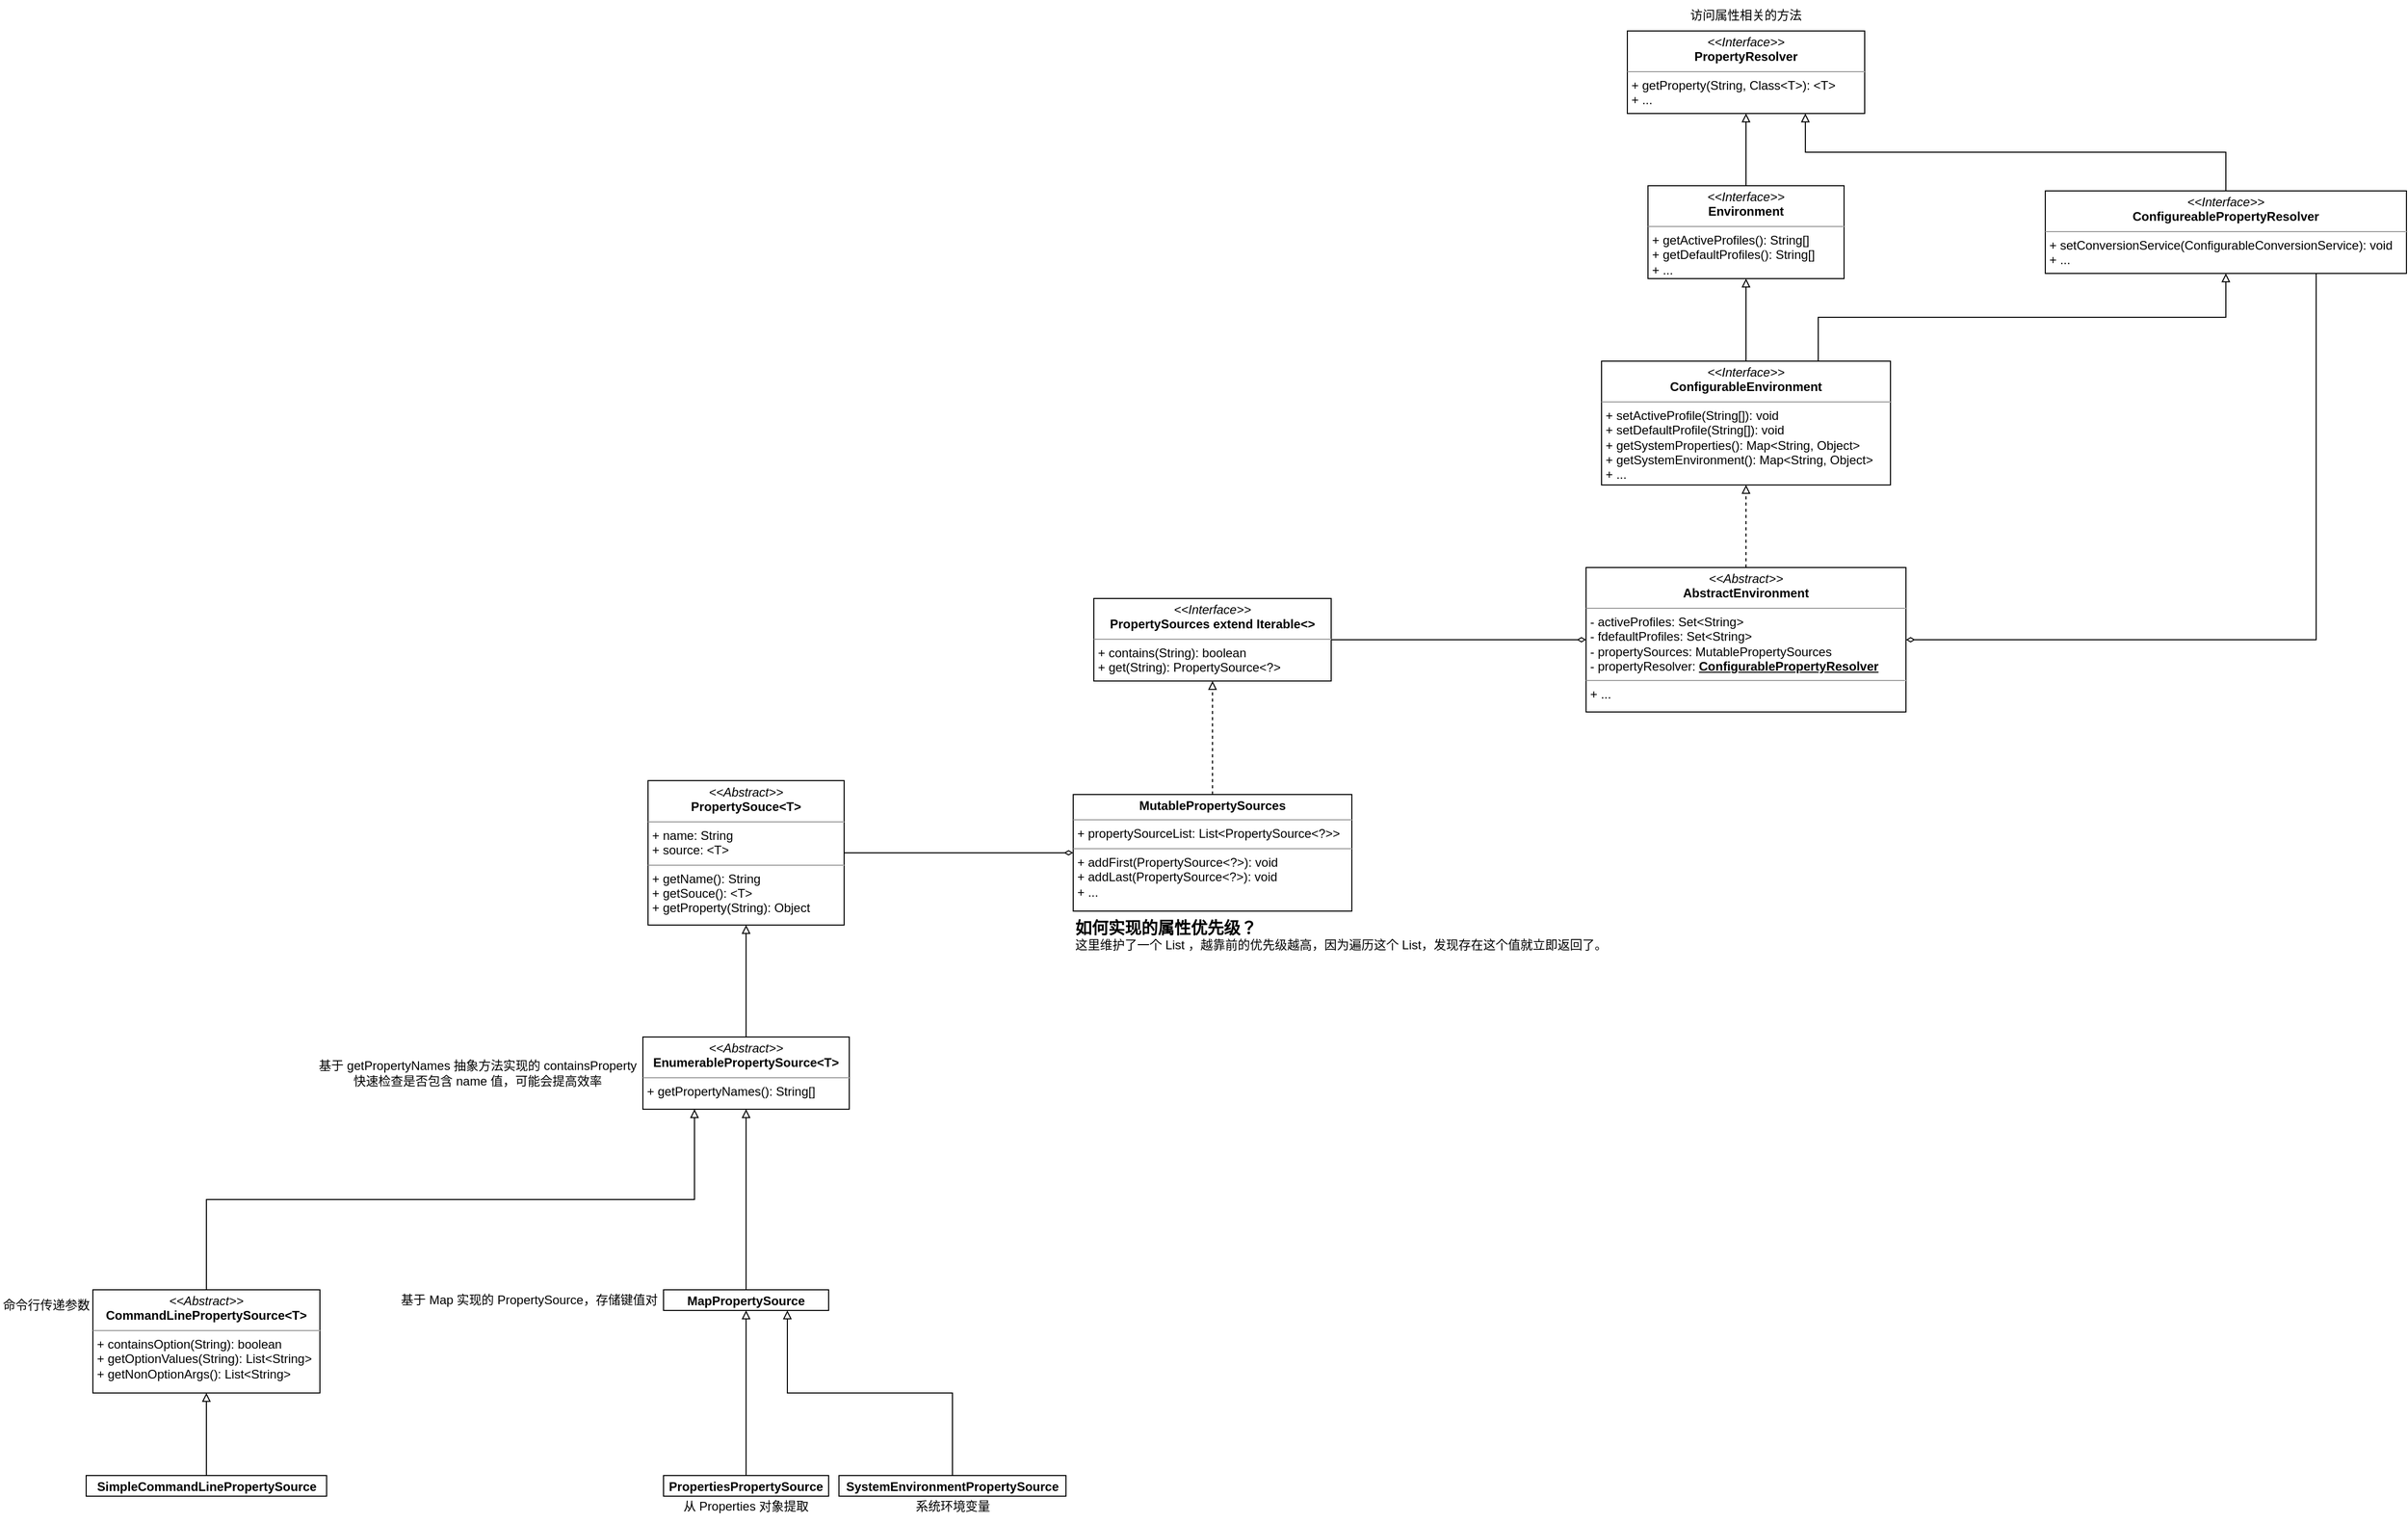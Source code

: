 <mxfile version="22.1.21" type="device">
  <diagram name="第 1 页" id="muNnYNmXHgsADD0GqcqU">
    <mxGraphModel dx="3010" dy="1259" grid="1" gridSize="10" guides="1" tooltips="1" connect="1" arrows="1" fold="1" page="1" pageScale="1" pageWidth="827" pageHeight="1169" math="0" shadow="0">
      <root>
        <mxCell id="0" />
        <mxCell id="1" parent="0" />
        <mxCell id="s8eFsOCSGHVcZ1h7DnvA-1" value="&lt;p style=&quot;margin:0px;margin-top:4px;text-align:center;&quot;&gt;&lt;i&gt;&amp;lt;&amp;lt;Interface&amp;gt;&amp;gt;&lt;/i&gt;&lt;br&gt;&lt;b&gt;PropertyResolver&lt;/b&gt;&lt;/p&gt;&lt;hr size=&quot;1&quot;&gt;&lt;p style=&quot;margin:0px;margin-left:4px;&quot;&gt;+ getProperty(String, Class&amp;lt;T&amp;gt;): &amp;lt;T&amp;gt;&lt;br&gt;+ ...&lt;/p&gt;" style="verticalAlign=top;align=left;overflow=fill;fontSize=12;fontFamily=Helvetica;html=1;whiteSpace=wrap;" vertex="1" parent="1">
          <mxGeometry x="825" y="360" width="230" height="80" as="geometry" />
        </mxCell>
        <mxCell id="s8eFsOCSGHVcZ1h7DnvA-2" value="访问属性相关的方法" style="text;html=1;strokeColor=none;fillColor=none;align=center;verticalAlign=middle;whiteSpace=wrap;rounded=0;" vertex="1" parent="1">
          <mxGeometry x="875" y="330" width="130" height="30" as="geometry" />
        </mxCell>
        <mxCell id="s8eFsOCSGHVcZ1h7DnvA-7" style="edgeStyle=orthogonalEdgeStyle;rounded=0;orthogonalLoop=1;jettySize=auto;html=1;exitX=0.5;exitY=0;exitDx=0;exitDy=0;endArrow=block;endFill=0;" edge="1" parent="1" source="s8eFsOCSGHVcZ1h7DnvA-3" target="s8eFsOCSGHVcZ1h7DnvA-1">
          <mxGeometry relative="1" as="geometry" />
        </mxCell>
        <mxCell id="s8eFsOCSGHVcZ1h7DnvA-3" value="&lt;p style=&quot;margin:0px;margin-top:4px;text-align:center;&quot;&gt;&lt;i&gt;&amp;lt;&amp;lt;Interface&amp;gt;&amp;gt;&lt;/i&gt;&lt;br&gt;&lt;b&gt;Environment&lt;/b&gt;&lt;/p&gt;&lt;hr size=&quot;1&quot;&gt;&lt;p style=&quot;margin:0px;margin-left:4px;&quot;&gt;+ getActiveProfiles(): String[]&lt;br&gt;+ getDefaultProfiles(): String[]&lt;/p&gt;&lt;p style=&quot;margin:0px;margin-left:4px;&quot;&gt;+ ...&lt;/p&gt;" style="verticalAlign=top;align=left;overflow=fill;fontSize=12;fontFamily=Helvetica;html=1;whiteSpace=wrap;" vertex="1" parent="1">
          <mxGeometry x="845" y="510" width="190" height="90" as="geometry" />
        </mxCell>
        <mxCell id="s8eFsOCSGHVcZ1h7DnvA-8" style="edgeStyle=orthogonalEdgeStyle;rounded=0;orthogonalLoop=1;jettySize=auto;html=1;exitX=0.5;exitY=0;exitDx=0;exitDy=0;entryX=0.75;entryY=1;entryDx=0;entryDy=0;endArrow=block;endFill=0;" edge="1" parent="1" source="s8eFsOCSGHVcZ1h7DnvA-4" target="s8eFsOCSGHVcZ1h7DnvA-1">
          <mxGeometry relative="1" as="geometry" />
        </mxCell>
        <mxCell id="s8eFsOCSGHVcZ1h7DnvA-12" style="edgeStyle=orthogonalEdgeStyle;rounded=0;orthogonalLoop=1;jettySize=auto;html=1;exitX=0.75;exitY=1;exitDx=0;exitDy=0;entryX=1;entryY=0.5;entryDx=0;entryDy=0;endArrow=diamondThin;endFill=0;" edge="1" parent="1" source="s8eFsOCSGHVcZ1h7DnvA-4" target="s8eFsOCSGHVcZ1h7DnvA-6">
          <mxGeometry relative="1" as="geometry" />
        </mxCell>
        <mxCell id="s8eFsOCSGHVcZ1h7DnvA-4" value="&lt;p style=&quot;margin:0px;margin-top:4px;text-align:center;&quot;&gt;&lt;i&gt;&amp;lt;&amp;lt;Interface&amp;gt;&amp;gt;&lt;/i&gt;&lt;br&gt;&lt;b&gt;ConfigureablePropertyResolver&lt;/b&gt;&lt;/p&gt;&lt;hr size=&quot;1&quot;&gt;&lt;p style=&quot;margin:0px;margin-left:4px;&quot;&gt;+ setConversionService(ConfigurableConversionService): void&lt;br&gt;+ ...&lt;/p&gt;" style="verticalAlign=top;align=left;overflow=fill;fontSize=12;fontFamily=Helvetica;html=1;whiteSpace=wrap;" vertex="1" parent="1">
          <mxGeometry x="1230" y="515" width="350" height="80" as="geometry" />
        </mxCell>
        <mxCell id="s8eFsOCSGHVcZ1h7DnvA-9" style="edgeStyle=orthogonalEdgeStyle;rounded=0;orthogonalLoop=1;jettySize=auto;html=1;exitX=0.5;exitY=0;exitDx=0;exitDy=0;endArrow=block;endFill=0;" edge="1" parent="1" source="s8eFsOCSGHVcZ1h7DnvA-5" target="s8eFsOCSGHVcZ1h7DnvA-3">
          <mxGeometry relative="1" as="geometry" />
        </mxCell>
        <mxCell id="s8eFsOCSGHVcZ1h7DnvA-10" style="edgeStyle=orthogonalEdgeStyle;rounded=0;orthogonalLoop=1;jettySize=auto;html=1;exitX=0.75;exitY=0;exitDx=0;exitDy=0;endArrow=block;endFill=0;" edge="1" parent="1" source="s8eFsOCSGHVcZ1h7DnvA-5" target="s8eFsOCSGHVcZ1h7DnvA-4">
          <mxGeometry relative="1" as="geometry" />
        </mxCell>
        <mxCell id="s8eFsOCSGHVcZ1h7DnvA-5" value="&lt;p style=&quot;margin:0px;margin-top:4px;text-align:center;&quot;&gt;&lt;i&gt;&amp;lt;&amp;lt;Interface&amp;gt;&amp;gt;&lt;/i&gt;&lt;br&gt;&lt;b&gt;ConfigurableEnvironment&lt;/b&gt;&lt;/p&gt;&lt;hr size=&quot;1&quot;&gt;&lt;p style=&quot;margin:0px;margin-left:4px;&quot;&gt;+ setActiveProfile(String[]): void&lt;br&gt;+ setDefaultProfile(String[]): void&lt;/p&gt;&lt;p style=&quot;margin:0px;margin-left:4px;&quot;&gt;+ getSystemProperties(): Map&amp;lt;String, Object&amp;gt;&lt;/p&gt;&lt;p style=&quot;margin:0px;margin-left:4px;&quot;&gt;+ getSystemEnvironment(): Map&amp;lt;String, Object&amp;gt;&lt;/p&gt;&lt;p style=&quot;margin:0px;margin-left:4px;&quot;&gt;+ ...&lt;/p&gt;" style="verticalAlign=top;align=left;overflow=fill;fontSize=12;fontFamily=Helvetica;html=1;whiteSpace=wrap;" vertex="1" parent="1">
          <mxGeometry x="800" y="680" width="280" height="120" as="geometry" />
        </mxCell>
        <mxCell id="s8eFsOCSGHVcZ1h7DnvA-11" style="edgeStyle=orthogonalEdgeStyle;rounded=0;orthogonalLoop=1;jettySize=auto;html=1;exitX=0.5;exitY=0;exitDx=0;exitDy=0;entryX=0.5;entryY=1;entryDx=0;entryDy=0;endArrow=block;endFill=0;dashed=1;" edge="1" parent="1" source="s8eFsOCSGHVcZ1h7DnvA-6" target="s8eFsOCSGHVcZ1h7DnvA-5">
          <mxGeometry relative="1" as="geometry" />
        </mxCell>
        <mxCell id="s8eFsOCSGHVcZ1h7DnvA-6" value="&lt;p style=&quot;margin:0px;margin-top:4px;text-align:center;&quot;&gt;&lt;i&gt;&amp;lt;&amp;lt;Abstract&amp;gt;&amp;gt;&lt;/i&gt;&lt;br&gt;&lt;b&gt;AbstractEnvironment&lt;/b&gt;&lt;/p&gt;&lt;hr size=&quot;1&quot;&gt;&lt;p style=&quot;margin:0px;margin-left:4px;&quot;&gt;- activeProfiles: Set&amp;lt;String&amp;gt;&lt;br&gt;- fdefaultProfiles: Set&amp;lt;String&amp;gt;&lt;/p&gt;&lt;p style=&quot;margin:0px;margin-left:4px;&quot;&gt;- propertySources: MutablePropertySources&lt;/p&gt;&lt;p style=&quot;margin:0px;margin-left:4px;&quot;&gt;- propertyResolver: &lt;b&gt;&lt;u&gt;ConfigurablePropertyResolver&lt;/u&gt;&lt;/b&gt;&lt;/p&gt;&lt;hr size=&quot;1&quot;&gt;&lt;p style=&quot;margin:0px;margin-left:4px;&quot;&gt;+ ...&lt;/p&gt;" style="verticalAlign=top;align=left;overflow=fill;fontSize=12;fontFamily=Helvetica;html=1;whiteSpace=wrap;" vertex="1" parent="1">
          <mxGeometry x="785" y="880" width="310" height="140" as="geometry" />
        </mxCell>
        <mxCell id="s8eFsOCSGHVcZ1h7DnvA-41" style="edgeStyle=orthogonalEdgeStyle;rounded=0;orthogonalLoop=1;jettySize=auto;html=1;exitX=1;exitY=0.5;exitDx=0;exitDy=0;endArrow=diamondThin;endFill=0;" edge="1" parent="1" source="s8eFsOCSGHVcZ1h7DnvA-13" target="s8eFsOCSGHVcZ1h7DnvA-38">
          <mxGeometry relative="1" as="geometry" />
        </mxCell>
        <mxCell id="s8eFsOCSGHVcZ1h7DnvA-13" value="&lt;p style=&quot;margin:0px;margin-top:4px;text-align:center;&quot;&gt;&lt;i&gt;&amp;lt;&amp;lt;Abstract&amp;gt;&amp;gt;&lt;/i&gt;&lt;br&gt;&lt;b&gt;PropertySouce&amp;lt;T&amp;gt;&lt;/b&gt;&lt;/p&gt;&lt;hr size=&quot;1&quot;&gt;&lt;p style=&quot;margin:0px;margin-left:4px;&quot;&gt;+ name: String&lt;br&gt;+ source: &amp;lt;T&amp;gt;&lt;/p&gt;&lt;hr size=&quot;1&quot;&gt;&lt;p style=&quot;margin:0px;margin-left:4px;&quot;&gt;+ getName(): String&lt;br&gt;+ getSouce(): &amp;lt;T&amp;gt;&lt;/p&gt;&lt;p style=&quot;margin:0px;margin-left:4px;&quot;&gt;+ getProperty(String): Object&lt;/p&gt;" style="verticalAlign=top;align=left;overflow=fill;fontSize=12;fontFamily=Helvetica;html=1;whiteSpace=wrap;" vertex="1" parent="1">
          <mxGeometry x="-124" y="1086.5" width="190" height="140" as="geometry" />
        </mxCell>
        <mxCell id="s8eFsOCSGHVcZ1h7DnvA-24" style="edgeStyle=orthogonalEdgeStyle;rounded=0;orthogonalLoop=1;jettySize=auto;html=1;exitX=0.5;exitY=0;exitDx=0;exitDy=0;entryX=0.5;entryY=1;entryDx=0;entryDy=0;endArrow=block;endFill=0;" edge="1" parent="1" source="s8eFsOCSGHVcZ1h7DnvA-14" target="s8eFsOCSGHVcZ1h7DnvA-13">
          <mxGeometry relative="1" as="geometry" />
        </mxCell>
        <mxCell id="s8eFsOCSGHVcZ1h7DnvA-14" value="&lt;p style=&quot;margin:0px;margin-top:4px;text-align:center;&quot;&gt;&lt;i&gt;&amp;lt;&amp;lt;Abstract&amp;gt;&amp;gt;&lt;/i&gt;&lt;br&gt;&lt;b&gt;EnumerablePropertySource&amp;lt;T&amp;gt;&lt;/b&gt;&lt;/p&gt;&lt;hr size=&quot;1&quot;&gt;&lt;p style=&quot;margin:0px;margin-left:4px;&quot;&gt;+ getPropertyNames(): String[]&lt;br&gt;&lt;/p&gt;" style="verticalAlign=top;align=left;overflow=fill;fontSize=12;fontFamily=Helvetica;html=1;whiteSpace=wrap;" vertex="1" parent="1">
          <mxGeometry x="-129" y="1335" width="200" height="70" as="geometry" />
        </mxCell>
        <mxCell id="s8eFsOCSGHVcZ1h7DnvA-15" value="基于 getPropertyNames 抽象方法实现的 containsProperty 快速检查是否包含 name 值，可能会提高效率" style="text;html=1;strokeColor=none;fillColor=none;align=center;verticalAlign=middle;whiteSpace=wrap;rounded=0;" vertex="1" parent="1">
          <mxGeometry x="-449" y="1355" width="320" height="30" as="geometry" />
        </mxCell>
        <mxCell id="s8eFsOCSGHVcZ1h7DnvA-25" style="edgeStyle=orthogonalEdgeStyle;rounded=0;orthogonalLoop=1;jettySize=auto;html=1;exitX=0.5;exitY=0;exitDx=0;exitDy=0;entryX=0.5;entryY=1;entryDx=0;entryDy=0;endArrow=block;endFill=0;" edge="1" parent="1" source="s8eFsOCSGHVcZ1h7DnvA-22" target="s8eFsOCSGHVcZ1h7DnvA-14">
          <mxGeometry relative="1" as="geometry" />
        </mxCell>
        <mxCell id="s8eFsOCSGHVcZ1h7DnvA-22" value="&lt;p style=&quot;margin:0px;margin-top:4px;text-align:center;&quot;&gt;&lt;b&gt;MapPropertySource&lt;/b&gt;&lt;/p&gt;" style="verticalAlign=top;align=left;overflow=fill;fontSize=12;fontFamily=Helvetica;html=1;whiteSpace=wrap;" vertex="1" parent="1">
          <mxGeometry x="-109" y="1580" width="160" height="20" as="geometry" />
        </mxCell>
        <mxCell id="s8eFsOCSGHVcZ1h7DnvA-23" value="基于 Map 实现的 PropertySource，存储键值对" style="text;html=1;strokeColor=none;fillColor=none;align=center;verticalAlign=middle;whiteSpace=wrap;rounded=0;" vertex="1" parent="1">
          <mxGeometry x="-369" y="1575" width="260" height="30" as="geometry" />
        </mxCell>
        <mxCell id="s8eFsOCSGHVcZ1h7DnvA-33" style="edgeStyle=orthogonalEdgeStyle;rounded=0;orthogonalLoop=1;jettySize=auto;html=1;exitX=0.5;exitY=0;exitDx=0;exitDy=0;entryX=0.5;entryY=1;entryDx=0;entryDy=0;endArrow=block;endFill=0;" edge="1" parent="1" source="s8eFsOCSGHVcZ1h7DnvA-26" target="s8eFsOCSGHVcZ1h7DnvA-22">
          <mxGeometry relative="1" as="geometry" />
        </mxCell>
        <mxCell id="s8eFsOCSGHVcZ1h7DnvA-26" value="&lt;p style=&quot;margin:0px;margin-top:4px;text-align:center;&quot;&gt;&lt;b&gt;PropertiesPropertySource&lt;/b&gt;&lt;/p&gt;" style="verticalAlign=top;align=left;overflow=fill;fontSize=12;fontFamily=Helvetica;html=1;whiteSpace=wrap;" vertex="1" parent="1">
          <mxGeometry x="-109" y="1760" width="160" height="20" as="geometry" />
        </mxCell>
        <mxCell id="s8eFsOCSGHVcZ1h7DnvA-27" value="从 Properties 对象提取" style="text;html=1;strokeColor=none;fillColor=none;align=center;verticalAlign=middle;whiteSpace=wrap;rounded=0;" vertex="1" parent="1">
          <mxGeometry x="-99" y="1775" width="140" height="30" as="geometry" />
        </mxCell>
        <mxCell id="s8eFsOCSGHVcZ1h7DnvA-34" style="edgeStyle=orthogonalEdgeStyle;rounded=0;orthogonalLoop=1;jettySize=auto;html=1;exitX=0.5;exitY=0;exitDx=0;exitDy=0;entryX=0.75;entryY=1;entryDx=0;entryDy=0;endArrow=block;endFill=0;" edge="1" parent="1" source="s8eFsOCSGHVcZ1h7DnvA-28" target="s8eFsOCSGHVcZ1h7DnvA-22">
          <mxGeometry relative="1" as="geometry" />
        </mxCell>
        <mxCell id="s8eFsOCSGHVcZ1h7DnvA-28" value="&lt;p style=&quot;margin:0px;margin-top:4px;text-align:center;&quot;&gt;&lt;b&gt;SystemEnvironmentPropertySource&lt;/b&gt;&lt;/p&gt;" style="verticalAlign=top;align=left;overflow=fill;fontSize=12;fontFamily=Helvetica;html=1;whiteSpace=wrap;" vertex="1" parent="1">
          <mxGeometry x="61" y="1760" width="220" height="20" as="geometry" />
        </mxCell>
        <mxCell id="s8eFsOCSGHVcZ1h7DnvA-29" value="系统环境变量" style="text;html=1;strokeColor=none;fillColor=none;align=center;verticalAlign=middle;whiteSpace=wrap;rounded=0;" vertex="1" parent="1">
          <mxGeometry x="129.5" y="1775" width="83" height="30" as="geometry" />
        </mxCell>
        <mxCell id="s8eFsOCSGHVcZ1h7DnvA-32" style="edgeStyle=orthogonalEdgeStyle;rounded=0;orthogonalLoop=1;jettySize=auto;html=1;exitX=0.5;exitY=0;exitDx=0;exitDy=0;entryX=0.25;entryY=1;entryDx=0;entryDy=0;endArrow=block;endFill=0;" edge="1" parent="1" source="s8eFsOCSGHVcZ1h7DnvA-30" target="s8eFsOCSGHVcZ1h7DnvA-14">
          <mxGeometry relative="1" as="geometry" />
        </mxCell>
        <mxCell id="s8eFsOCSGHVcZ1h7DnvA-30" value="&lt;p style=&quot;margin:0px;margin-top:4px;text-align:center;&quot;&gt;&lt;i&gt;&amp;lt;&amp;lt;Abstract&amp;gt;&amp;gt;&lt;/i&gt;&lt;br&gt;&lt;b&gt;CommandLinePropertySource&amp;lt;T&amp;gt;&lt;/b&gt;&lt;/p&gt;&lt;hr size=&quot;1&quot;&gt;&lt;p style=&quot;margin:0px;margin-left:4px;&quot;&gt;+ containsOption(String): boolean&lt;br&gt;&lt;/p&gt;&lt;p style=&quot;margin:0px;margin-left:4px;&quot;&gt;+ getOptionValues(String): List&amp;lt;String&amp;gt;&lt;/p&gt;&lt;p style=&quot;margin:0px;margin-left:4px;&quot;&gt;+ getNonOptionArgs(): List&amp;lt;String&amp;gt;&lt;/p&gt;" style="verticalAlign=top;align=left;overflow=fill;fontSize=12;fontFamily=Helvetica;html=1;whiteSpace=wrap;" vertex="1" parent="1">
          <mxGeometry x="-662" y="1580" width="220" height="100" as="geometry" />
        </mxCell>
        <mxCell id="s8eFsOCSGHVcZ1h7DnvA-31" value="命令行传递参数" style="text;html=1;strokeColor=none;fillColor=none;align=center;verticalAlign=middle;whiteSpace=wrap;rounded=0;" vertex="1" parent="1">
          <mxGeometry x="-752" y="1580" width="90" height="30" as="geometry" />
        </mxCell>
        <mxCell id="s8eFsOCSGHVcZ1h7DnvA-36" style="edgeStyle=orthogonalEdgeStyle;rounded=0;orthogonalLoop=1;jettySize=auto;html=1;exitX=0.5;exitY=0;exitDx=0;exitDy=0;endArrow=block;endFill=0;" edge="1" parent="1" source="s8eFsOCSGHVcZ1h7DnvA-35" target="s8eFsOCSGHVcZ1h7DnvA-30">
          <mxGeometry relative="1" as="geometry" />
        </mxCell>
        <mxCell id="s8eFsOCSGHVcZ1h7DnvA-35" value="&lt;p style=&quot;margin:0px;margin-top:4px;text-align:center;&quot;&gt;&lt;b style=&quot;border-color: var(--border-color);&quot;&gt;SimpleCommandLinePropertySource&lt;/b&gt;&lt;br&gt;&lt;/p&gt;" style="verticalAlign=top;align=left;overflow=fill;fontSize=12;fontFamily=Helvetica;html=1;whiteSpace=wrap;" vertex="1" parent="1">
          <mxGeometry x="-668.5" y="1760" width="233" height="20" as="geometry" />
        </mxCell>
        <mxCell id="s8eFsOCSGHVcZ1h7DnvA-40" style="edgeStyle=orthogonalEdgeStyle;rounded=0;orthogonalLoop=1;jettySize=auto;html=1;exitX=1;exitY=0.5;exitDx=0;exitDy=0;entryX=0;entryY=0.5;entryDx=0;entryDy=0;endArrow=diamondThin;endFill=0;" edge="1" parent="1" source="s8eFsOCSGHVcZ1h7DnvA-37" target="s8eFsOCSGHVcZ1h7DnvA-6">
          <mxGeometry relative="1" as="geometry" />
        </mxCell>
        <mxCell id="s8eFsOCSGHVcZ1h7DnvA-37" value="&lt;p style=&quot;margin:0px;margin-top:4px;text-align:center;&quot;&gt;&lt;i&gt;&amp;lt;&amp;lt;Interface&amp;gt;&amp;gt;&lt;/i&gt;&lt;br&gt;&lt;b&gt;PropertySources extend Iterable&amp;lt;&amp;gt;&lt;/b&gt;&lt;/p&gt;&lt;hr size=&quot;1&quot;&gt;&lt;p style=&quot;margin:0px;margin-left:4px;&quot;&gt;+ contains(String): boolean&lt;br&gt;+ get(String): PropertySource&amp;lt;?&amp;gt;&lt;/p&gt;" style="verticalAlign=top;align=left;overflow=fill;fontSize=12;fontFamily=Helvetica;html=1;whiteSpace=wrap;" vertex="1" parent="1">
          <mxGeometry x="308" y="910" width="230" height="80" as="geometry" />
        </mxCell>
        <mxCell id="s8eFsOCSGHVcZ1h7DnvA-39" style="edgeStyle=orthogonalEdgeStyle;rounded=0;orthogonalLoop=1;jettySize=auto;html=1;exitX=0.5;exitY=0;exitDx=0;exitDy=0;entryX=0.5;entryY=1;entryDx=0;entryDy=0;endArrow=block;endFill=0;dashed=1;" edge="1" parent="1" source="s8eFsOCSGHVcZ1h7DnvA-38" target="s8eFsOCSGHVcZ1h7DnvA-37">
          <mxGeometry relative="1" as="geometry" />
        </mxCell>
        <mxCell id="s8eFsOCSGHVcZ1h7DnvA-38" value="&lt;p style=&quot;margin:0px;margin-top:4px;text-align:center;&quot;&gt;&lt;b&gt;MutablePropertySources&lt;/b&gt;&lt;/p&gt;&lt;hr size=&quot;1&quot;&gt;&lt;p style=&quot;margin:0px;margin-left:4px;&quot;&gt;+ propertySourceList: List&amp;lt;PropertySource&amp;lt;?&amp;gt;&amp;gt;&lt;/p&gt;&lt;hr size=&quot;1&quot;&gt;&lt;p style=&quot;margin:0px;margin-left:4px;&quot;&gt;+ addFirst(PropertySource&amp;lt;?&amp;gt;): void&lt;/p&gt;&lt;p style=&quot;margin:0px;margin-left:4px;&quot;&gt;+ addLast(PropertySource&amp;lt;?&amp;gt;): void&lt;/p&gt;&lt;p style=&quot;margin:0px;margin-left:4px;&quot;&gt;+ ...&lt;/p&gt;" style="verticalAlign=top;align=left;overflow=fill;fontSize=12;fontFamily=Helvetica;html=1;whiteSpace=wrap;" vertex="1" parent="1">
          <mxGeometry x="288" y="1100" width="270" height="113" as="geometry" />
        </mxCell>
        <mxCell id="s8eFsOCSGHVcZ1h7DnvA-42" value="&lt;b&gt;&lt;font style=&quot;font-size: 16px;&quot;&gt;如何实现的属性优先级？&lt;/font&gt;&lt;/b&gt;&lt;br&gt;这里维护了一个 List ，越靠前的优先级越高，因为遍历这个 List，发现存在这个值就立即返回了。" style="text;html=1;strokeColor=none;fillColor=none;align=left;verticalAlign=top;whiteSpace=wrap;rounded=0;" vertex="1" parent="1">
          <mxGeometry x="288" y="1213" width="520" height="40" as="geometry" />
        </mxCell>
      </root>
    </mxGraphModel>
  </diagram>
</mxfile>
